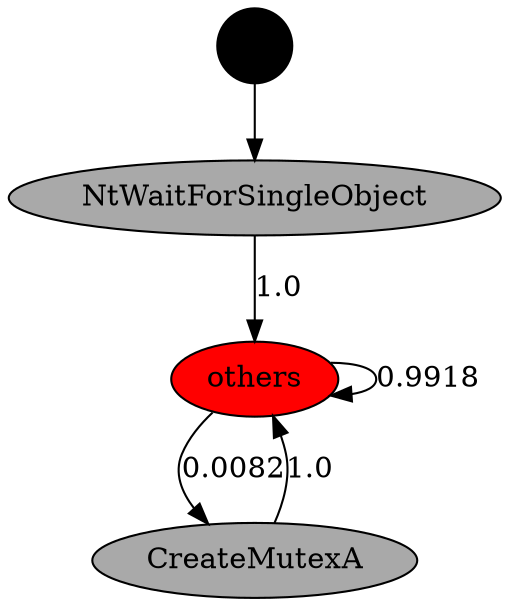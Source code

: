 digraph "./API_PER_CATEGORY/CreateMutex.exe_6364_Synchronization_API_per_Category_Transition_Matrix" {
	NtWaitForSingleObject [label=NtWaitForSingleObject fillcolor=darkgray style=filled]
	others [label=others fillcolor=red style=filled]
	NtWaitForSingleObject -> others [label=1.0]
	Start [label="" fillcolor=black fontcolor=white shape=circle style=filled]
	Start -> NtWaitForSingleObject
	others [label=others fillcolor=red style=filled]
	others [label=others fillcolor=red style=filled]
	others -> others [label=0.9918]
	others [label=others fillcolor=red style=filled]
	CreateMutexA [label=CreateMutexA fillcolor=darkgray style=filled]
	others -> CreateMutexA [label=0.0082]
	CreateMutexA [label=CreateMutexA fillcolor=darkgray style=filled]
	others [label=others fillcolor=red style=filled]
	CreateMutexA -> others [label=1.0]
}
